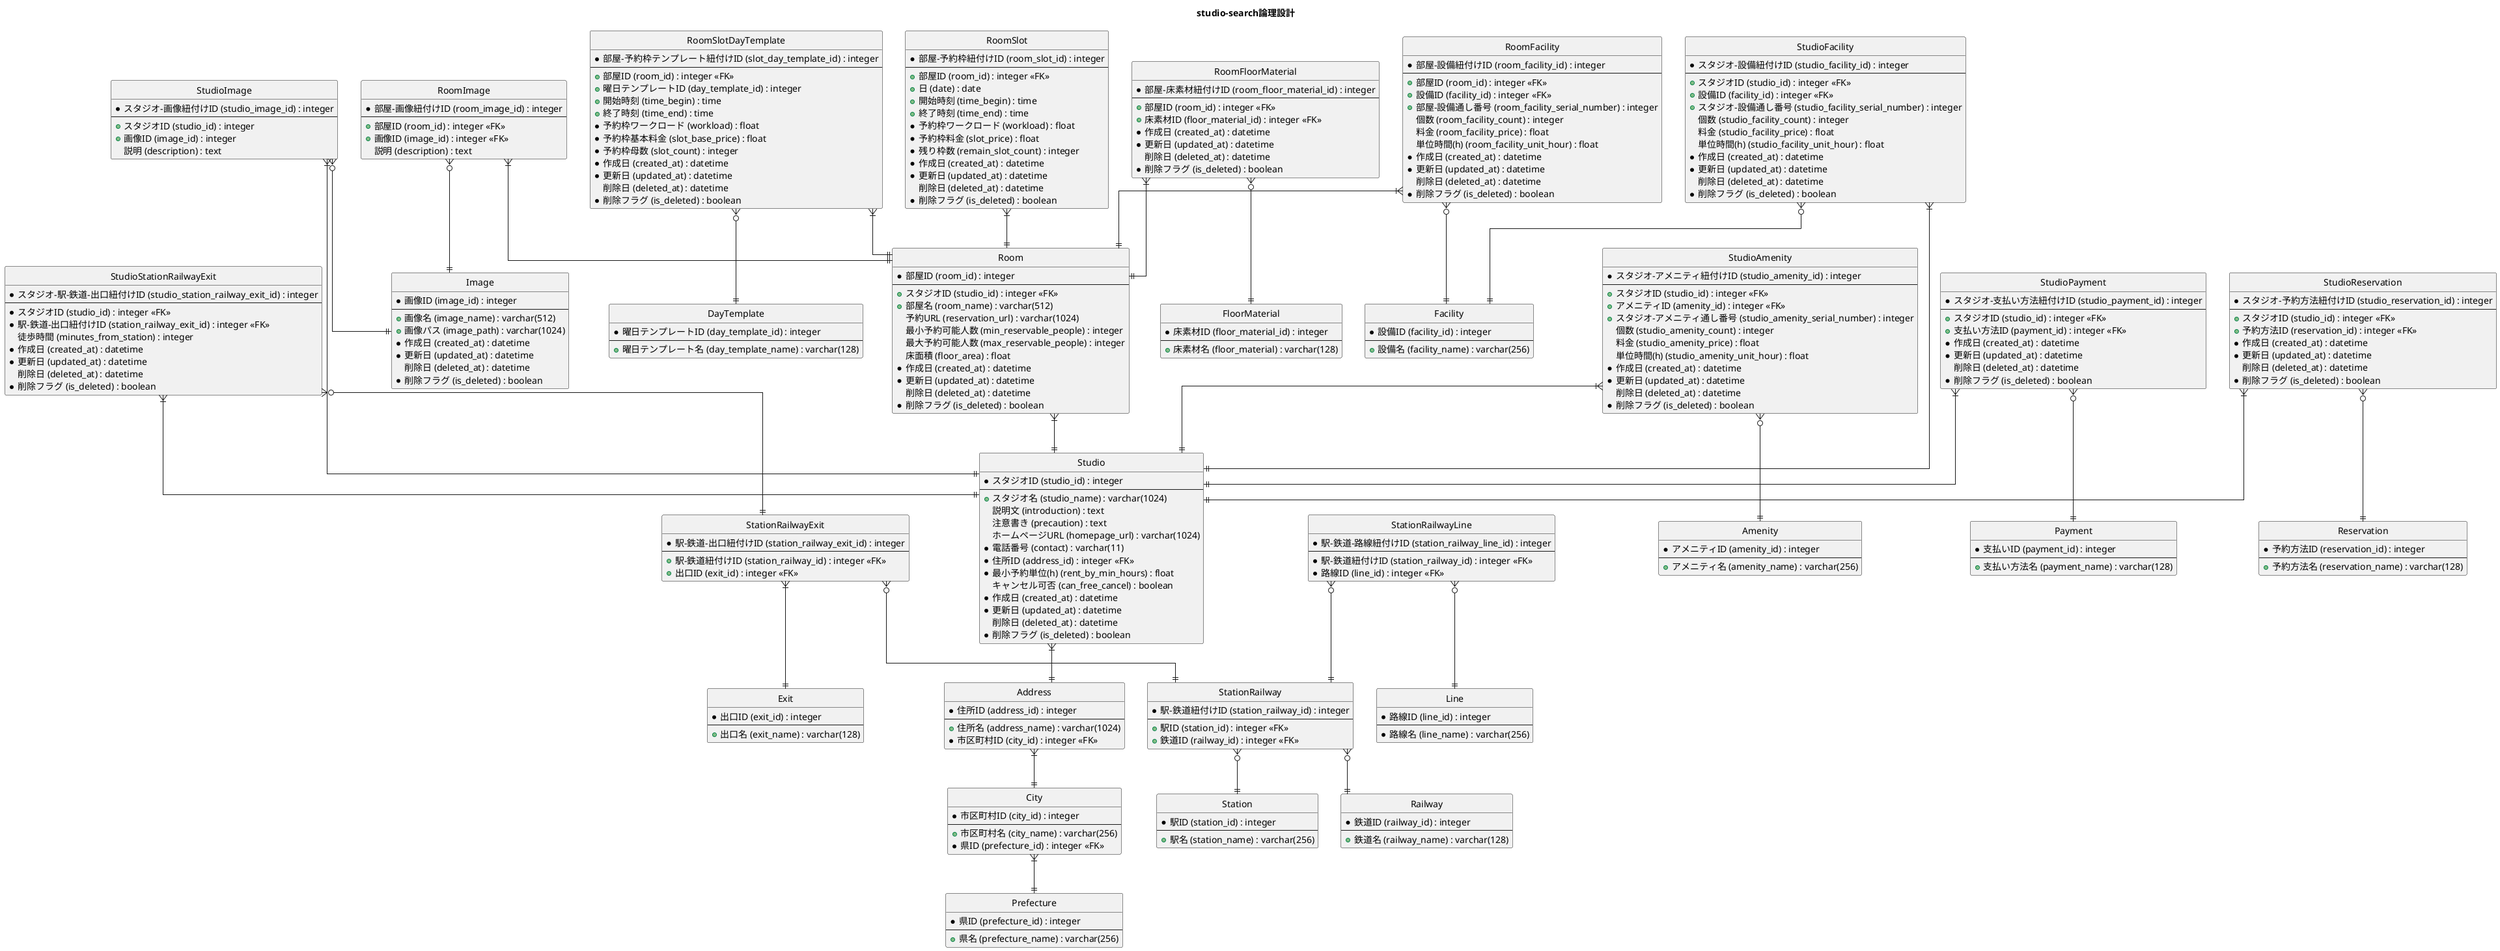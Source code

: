 @startuml

' hide the spot
hide circle

' avoid problems with angled crows feet
skinparam linetype ortho

title studio-search論理設計

entity "Studio" as studio {
    * スタジオID (studio_id) : integer
    --
    + スタジオ名 (studio_name) : varchar(1024)
    説明文 (introduction) : text
    注意書き (precaution) : text
    ホームページURL (homepage_url) : varchar(1024)
    * 電話番号 (contact) : varchar(11)
    * 住所ID (address_id) : integer <<FK>>
    * 最小予約単位(h) (rent_by_min_hours) : float
    キャンセル可否 (can_free_cancel) : boolean
    * 作成日 (created_at) : datetime
    * 更新日 (updated_at) : datetime
    削除日 (deleted_at) : datetime
    * 削除フラグ (is_deleted) : boolean
}

entity "Address" as address {
    * 住所ID (address_id) : integer
    --
    + 住所名 (address_name) : varchar(1024)
    * 市区町村ID (city_id) : integer <<FK>>
}

entity "City" as city {
    * 市区町村ID (city_id) : integer
    --
    + 市区町村名 (city_name) : varchar(256)
    * 県ID (prefecture_id) : integer <<FK>>
}

entity "Prefecture" as prefecture {
    * 県ID (prefecture_id) : integer
    --
    + 県名 (prefecture_name) : varchar(256)
}

entity "StudioStationRailwayExit" as studio_station_railway_exit {
    * スタジオ-駅-鉄道-出口紐付けID (studio_station_railway_exit_id) : integer
    --
    * スタジオID (studio_id) : integer <<FK>>
    * 駅-鉄道-出口紐付けID (station_railway_exit_id) : integer <<FK>>
    徒歩時間 (minutes_from_station) : integer
    * 作成日 (created_at) : datetime
    * 更新日 (updated_at) : datetime
    削除日 (deleted_at) : datetime
    * 削除フラグ (is_deleted) : boolean
}

entity "StationRailwayExit" as station_railway_exit {
    * 駅-鉄道-出口紐付けID (station_railway_exit_id) : integer
    --
    + 駅-鉄道紐付けID (station_railway_id) : integer <<FK>>
    + 出口ID (exit_id) : integer <<FK>>
}

entity "StationRailway" as station_railway {
    * 駅-鉄道紐付けID (station_railway_id) : integer
    --
    + 駅ID (station_id) : integer <<FK>>
    + 鉄道ID (railway_id) : integer <<FK>>
}

entity "Station" as station {
    * 駅ID (station_id) : integer
    --
    + 駅名 (station_name) : varchar(256)
}

entity "Exit" as exit {
    * 出口ID (exit_id) : integer
    --
    + 出口名 (exit_name) : varchar(128)
}

entity "Railway" as railway {
    * 鉄道ID (railway_id) : integer
    --
    + 鉄道名 (railway_name) : varchar(128)
}

entity "StationRailwayLine" as station_railway_line {
    * 駅-鉄道-路線紐付けID (station_railway_line_id) : integer
    --
    * 駅-鉄道紐付けID (station_railway_id) : integer <<FK>>
    * 路線ID (line_id) : integer <<FK>>
}

entity "Line" as line {
    * 路線ID (line_id) : integer
    --
    * 路線名 (line_name) : varchar(256)
}

entity "StudioImage" as studio_image {
    * スタジオ-画像紐付けID (studio_image_id) : integer
    --
    + スタジオID (studio_id) : integer
    + 画像ID (image_id) : integer
    説明 (description) : text
}

entity "Image" as image {
    * 画像ID (image_id) : integer
    --
    + 画像名 (image_name) : varchar(512)
    + 画像パス (image_path) : varchar(1024)
    * 作成日 (created_at) : datetime
    * 更新日 (updated_at) : datetime
    削除日 (deleted_at) : datetime
    * 削除フラグ (is_deleted) : boolean
}

entity "Room" as room {
    * 部屋ID (room_id) : integer
    --
    + スタジオID (studio_id) : integer <<FK>>
    + 部屋名 (room_name) : varchar(512)
    予約URL (reservation_url) : varchar(1024)
    最小予約可能人数 (min_reservable_people) : integer
    最大予約可能人数 (max_reservable_people) : integer
    床面積 (floor_area) : float
    * 作成日 (created_at) : datetime
    * 更新日 (updated_at) : datetime
    削除日 (deleted_at) : datetime
    * 削除フラグ (is_deleted) : boolean
}

entity "RoomImage" as room_image {
    * 部屋-画像紐付けID (room_image_id) : integer
    --
    + 部屋ID (room_id) : integer <<FK>>
    + 画像ID (image_id) : integer <<FK>>
    説明 (description) : text
}

entity "RoomSlot" as room_slot {
    * 部屋-予約枠紐付けID (room_slot_id) : integer
    --
    + 部屋ID (room_id) : integer <<FK>>
    + 日 (date) : date
    + 開始時刻 (time_begin) : time
    + 終了時刻 (time_end) : time
    * 予約枠ワークロード (workload) : float  /'ワークロードが1を超えて初めて予約可能に'/
    * 予約枠料金 (slot_price) : float
    * 残り枠数 (remain_slot_count) : integer
    * 作成日 (created_at) : datetime
    * 更新日 (updated_at) : datetime
    削除日 (deleted_at) : datetime
    * 削除フラグ (is_deleted) : boolean
}

entity "RoomSlotDayTemplate" as room_slot_day_template {
    * 部屋-予約枠テンプレート紐付けID (slot_day_template_id) : integer
    --
    + 部屋ID (room_id) : integer <<FK>>
    + 曜日テンプレートID (day_template_id) : integer
    + 開始時刻 (time_begin) : time
    + 終了時刻 (time_end) : time
    * 予約枠ワークロード (workload) : float  /'ワークロードが1を超えて初めて予約可能に'/
    * 予約枠基本料金 (slot_base_price) : float
    * 予約枠母数 (slot_count) : integer
    * 作成日 (created_at) : datetime
    * 更新日 (updated_at) : datetime
    削除日 (deleted_at) : datetime
    * 削除フラグ (is_deleted) : boolean
}

entity "DayTemplate" as day_template {
    * 曜日テンプレートID (day_template_id) : integer
    --
    + 曜日テンプレート名 (day_template_name) : varchar(128)
}

entity "RoomFacility" as room_facility {
    * 部屋-設備紐付けID (room_facility_id) : integer
    --
    + 部屋ID (room_id) : integer <<FK>>
    + 設備ID (facility_id) : integer <<FK>>
    + 部屋-設備通し番号 (room_facility_serial_number) : integer
    個数 (room_facility_count) : integer
    料金 (room_facility_price) : float
    単位時間(h) (room_facility_unit_hour) : float
    * 作成日 (created_at) : datetime
    * 更新日 (updated_at) : datetime
    削除日 (deleted_at) : datetime
    * 削除フラグ (is_deleted) : boolean
}

entity "RoomFloorMaterial" as room_floor_material {
    * 部屋-床素材紐付けID (room_floor_material_id) : integer
    --
    + 部屋ID (room_id) : integer <<FK>>
    + 床素材ID (floor_material_id) : integer <<FK>>
    * 作成日 (created_at) : datetime
    * 更新日 (updated_at) : datetime
    削除日 (deleted_at) : datetime
    * 削除フラグ (is_deleted) : boolean
}

entity "FloorMaterial" as floor_material {
    * 床素材ID (floor_material_id) : integer
    --
    + 床素材名 (floor_material) : varchar(128)
}

entity "StudioAmenity" as studio_amenity {
    * スタジオ-アメニティ紐付けID (studio_amenity_id) : integer
    --
    + スタジオID (studio_id) : integer <<FK>>
    + アメニティID (amenity_id) : integer <<FK>>
    + スタジオ-アメニティ通し番号 (studio_amenity_serial_number) : integer
    個数 (studio_amenity_count) : integer
    料金 (studio_amenity_price) : float
    単位時間(h) (studio_amenity_unit_hour) : float  /'「単位時間」だけ借りると「料金」が発生'/
    * 作成日 (created_at) : datetime
    * 更新日 (updated_at) : datetime
    削除日 (deleted_at) : datetime
    * 削除フラグ (is_deleted) : boolean
}

entity "Amenity" as amenity {
    * アメニティID (amenity_id) : integer
    --
    + アメニティ名 (amenity_name) : varchar(256)
}

entity "StudioFacility" as studio_facility {
    * スタジオ-設備紐付けID (studio_facility_id) : integer
    --
    + スタジオID (studio_id) : integer <<FK>>
    + 設備ID (facility_id) : integer <<FK>>
    + スタジオ-設備通し番号 (studio_facility_serial_number) : integer
    個数 (studio_facility_count) : integer
    料金 (studio_facility_price) : float
    単位時間(h) (studio_facility_unit_hour) : float  /'「単位時間」だけ借りると「料金」が発生'/
    * 作成日 (created_at) : datetime
    * 更新日 (updated_at) : datetime
    削除日 (deleted_at) : datetime
    * 削除フラグ (is_deleted) : boolean
}

entity "Facility" as facility {
    * 設備ID (facility_id) : integer
    --
    + 設備名 (facility_name) : varchar(256)
}

entity "StudioPayment" as studio_payment {
    * スタジオ-支払い方法紐付けID (studio_payment_id) : integer
    --
    + スタジオID (studio_id) : integer <<FK>>
    + 支払い方法ID (payment_id) : integer <<FK>>
    * 作成日 (created_at) : datetime
    * 更新日 (updated_at) : datetime
    削除日 (deleted_at) : datetime
    * 削除フラグ (is_deleted) : boolean
}

entity "Payment" as payment {
    * 支払いID (payment_id) : integer
    --
    + 支払い方法名 (payment_name) : varchar(128)
}

entity "StudioReservation" as studio_reservation {
    * スタジオ-予約方法紐付けID (studio_reservation_id) : integer
    --
    + スタジオID (studio_id) : integer <<FK>>
    + 予約方法ID (reservation_id) : integer <<FK>>
    * 作成日 (created_at) : datetime
    * 更新日 (updated_at) : datetime
    削除日 (deleted_at) : datetime
    * 削除フラグ (is_deleted) : boolean
}

entity "Reservation" as reservation {
    * 予約方法ID (reservation_id) : integer
    --
    + 予約方法名 (reservation_name) : varchar(128)
}

studio }|--|| address
address }|--|| city
city }|--|| prefecture
studio_station_railway_exit }|--|| studio
studio_station_railway_exit }o--|| station_railway_exit
station_railway_exit }o--|| station_railway
station_railway_exit }|--|| exit
station_railway }o--|| station
station_railway }o--|| railway
station_railway_line }o--|| station_railway
station_railway_line }o--|| line
studio_image }|--|| studio
studio_image }o--|| image
room }|--|| studio
room_image }|--|| room
room_image }o--|| image
room_floor_material }|--|| room
room_floor_material }o--|| floor_material
room_slot }|--|| room
room_slot_day_template }|--|| room
room_slot_day_template }o--|| day_template
room_facility }|--|| room
room_facility }o--|| facility
studio_amenity }|--|| studio
studio_amenity }o--|| amenity
studio_facility }|--|| studio
studio_facility }o--|| facility
studio_payment }|--|| studio
studio_payment }o--|| payment
studio_reservation }|--|| studio
studio_reservation }o--|| reservation



@enduml